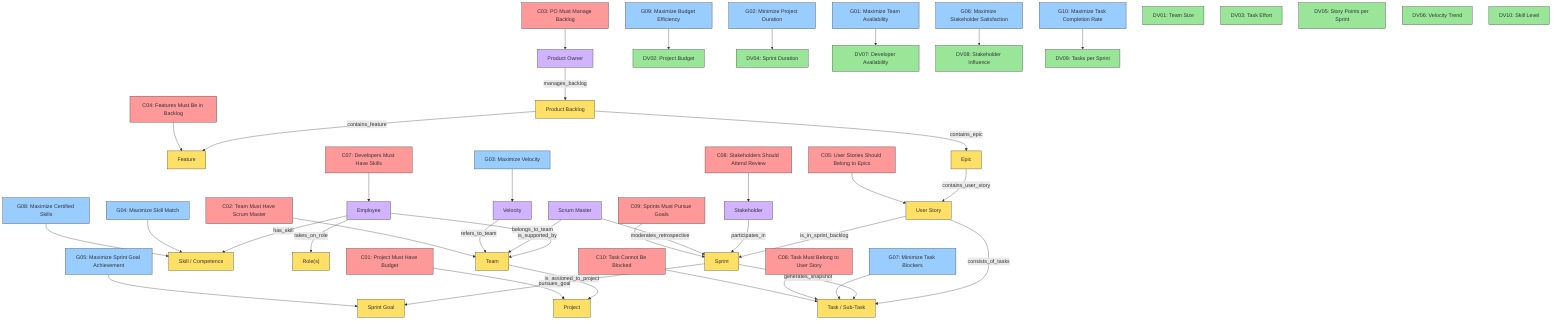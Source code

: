 graph TD

%% Entities
Project["Project"]:::entity
Team["Team"]:::entity
Employee["Employee"]:::entity
Skill["Skill / Competence"]:::entity
Role["Role(s)"]:::entity
PO["Product Owner"]:::entity
SM["Scrum Master"]:::entity
Backlog["Product Backlog"]:::entity
Feature["Feature"]:::entity
Epic["Epic"]:::entity
UserStory["User Story"]:::entity
Task["Task / Sub-Task"]:::entity
Sprint["Sprint"]:::entity
SprintGoal["Sprint Goal"]:::entity
Stakeholder["Stakeholder"]:::entity
Velocity["Velocity"]:::entity

%% Relationships
Team -->|is_assigned_to_project| Project:::relationship
Employee -->|belongs_to_team| Team:::relationship
Employee -->|has_skill| Skill:::relationship
Employee -->|takes_on_role| Role:::relationship
PO -->|manages_backlog| Backlog:::relationship
SM -->|is_supported_by| Team:::relationship
Backlog -->|contains_feature| Feature:::relationship
Backlog -->|contains_epic| Epic:::relationship
Epic -->|contains_user_story| UserStory:::relationship
UserStory -->|consists_of_tasks| Task:::relationship
UserStory -->|is_in_sprint_backlog| Sprint:::relationship
Sprint -->|pursues_goal| SprintGoal:::relationship
Stakeholder -->|participates_in| Sprint:::relationship
SM -->|moderates_retrospective| Sprint:::relationship
Velocity -->|refers_to_team| Team:::relationship
Sprint -->|generates_snapshot| Task:::relationship

%% Goals
G01["G01: Maximize Team Availability"]:::goal
G02["G02: Minimize Project Duration"]:::goal
G03["G03: Maximize Velocity"]:::goal
G04["G04: Maximize Skill Match"]:::goal
G05["G05: Maximize Sprint Goal Achievement"]:::goal
G06["G06: Maximize Stakeholder Satisfaction"]:::goal
G07["G07: Minimize Task Blockers"]:::goal
G08["G08: Maximize Certified Skills"]:::goal
G09["G09: Maximize Budget Efficiency"]:::goal
G10["G10: Maximize Task Completion Rate"]:::goal

%% Conditions
C01["C01: Project Must Have Budget"]:::constraint
C02["C02: Team Must Have Scrum Master"]:::constraint
C03["C03: PO Must Manage Backlog"]:::constraint
C04["C04: Features Must Be in Backlog"]:::constraint
C05["C05: User Stories Should Belong to Epics"]:::constraint
C06["C06: Task Must Belong to User Story"]:::constraint
C07["C07: Developers Must Have Skills"]:::constraint
C08["C08: Stakeholders Should Attend Review"]:::constraint
C09["C09: Sprints Must Pursue Goals"]:::constraint
C10["C10: Task Cannot Be Blocked"]:::constraint

%% Decision Variables
DV01["DV01: Team Size"]:::variable
DV02["DV02: Project Budget"]:::variable
DV03["DV03: Task Effort"]:::variable
DV04["DV04: Sprint Duration"]:::variable
DV05["DV05: Story Points per Sprint"]:::variable
DV06["DV06: Velocity Trend"]:::variable
DV07["DV07: Developer Availability"]:::variable
DV08["DV08: Stakeholder Influence"]:::variable
DV09["DV09: Tasks per Sprint"]:::variable
DV10["DV10: Skill Level"]:::variable

%% Linking Goals and Variables
G01 --> DV07
G02 --> DV04
G03 --> Velocity
G04 --> Skill
G05 --> SprintGoal
G06 --> DV08
G07 --> Task
G08 --> Skill
G09 --> DV02
G10 --> DV09

%% Linking Conditions and Entities
C01 --> Project
C02 --> Team
C03 --> PO
C04 --> Feature
C05 --> UserStory
C06 --> Task
C07 --> Employee
C08 --> Stakeholder
C09 --> Sprint
C10 --> Task

%% Class Definitions
classDef entity fill:#d1b3ff,stroke:#333;
classDef variable fill:#99e699,stroke:#333;
classDef goal fill:#99ccff,stroke:#333;
classDef constraint fill:#ff9999,stroke:#333;
classDef relationship fill:#ffe066,stroke:#333;